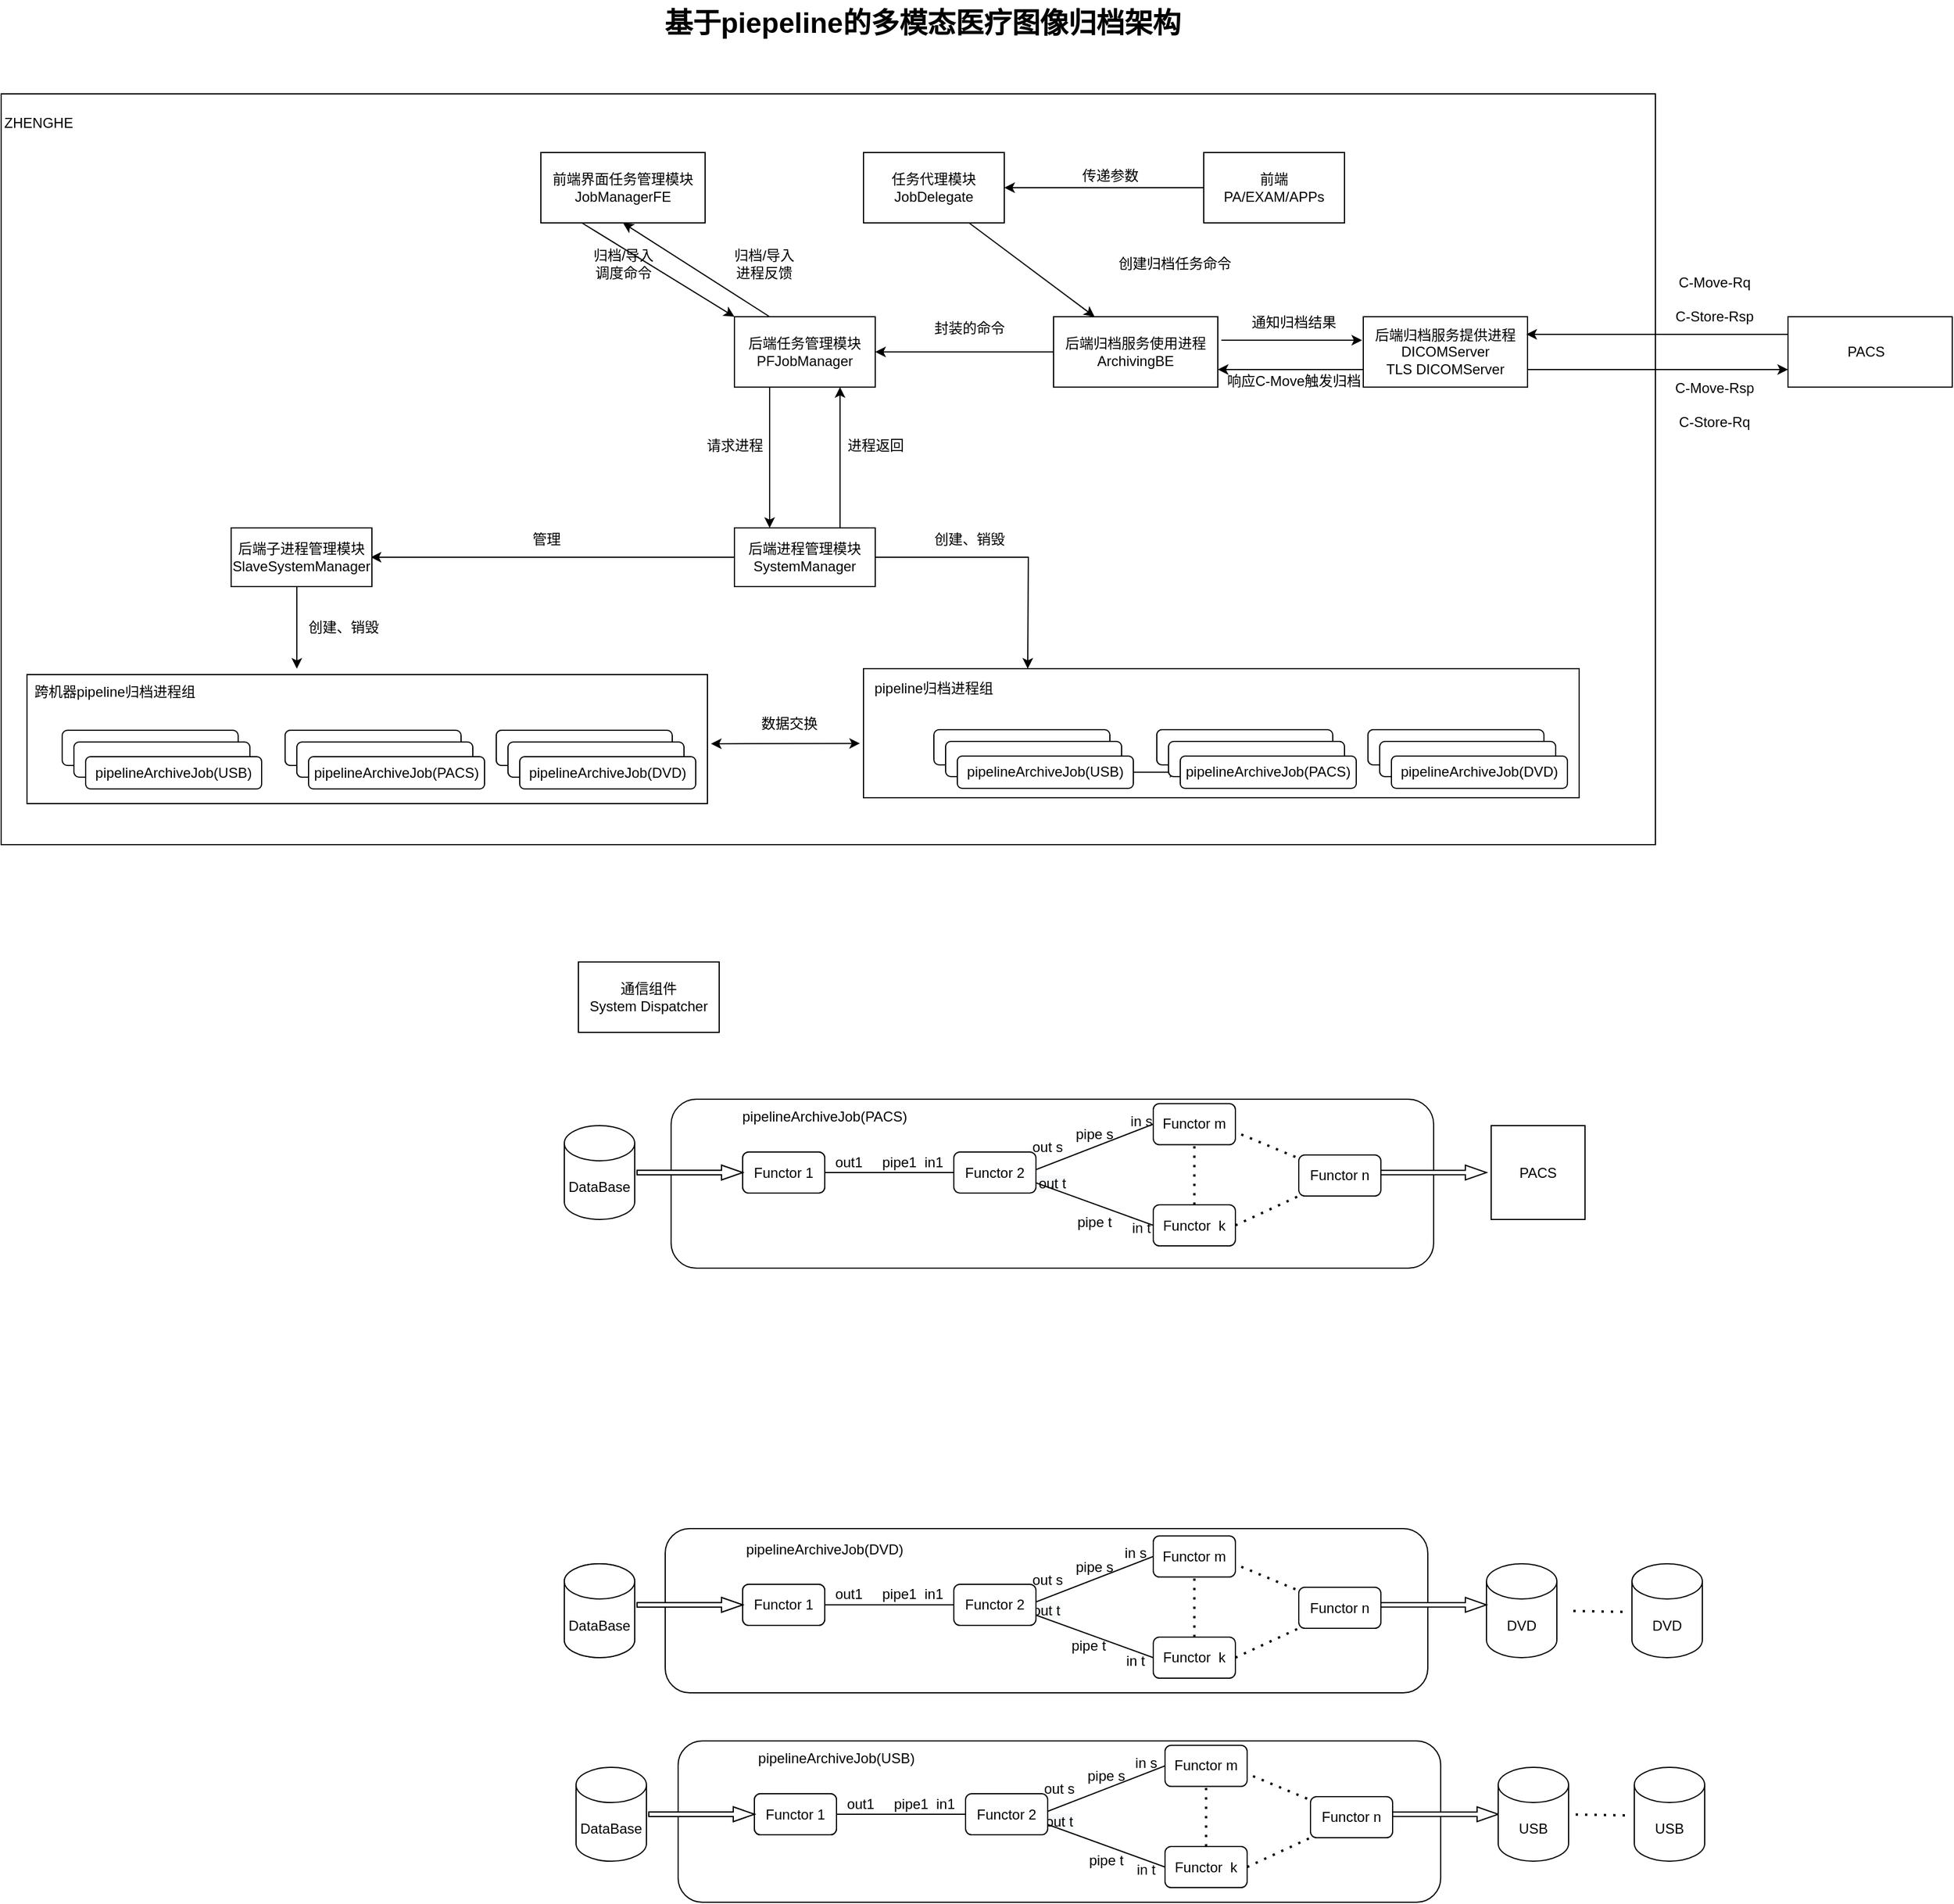 <mxfile version="16.0.0" type="github"><diagram name="Page-1" id="929967ad-93f9-6ef4-fab6-5d389245f69c"><mxGraphModel dx="1678" dy="926" grid="1" gridSize="10" guides="1" tooltips="1" connect="1" arrows="1" fold="1" page="1" pageScale="1.5" pageWidth="1169" pageHeight="826" background="none" math="0" shadow="0"><root><mxCell id="0" style=";html=1;"/><mxCell id="1" style=";html=1;" parent="0"/><mxCell id="pV0WUz-UowrdmiYX6-GZ-230" value="" style="rounded=0;whiteSpace=wrap;html=1;fontFamily=Helvetica;fontSize=12;fontColor=default;strokeColor=default;fillColor=default;" vertex="1" parent="1"><mxGeometry x="90" y="120" width="1410" height="640" as="geometry"/></mxCell><mxCell id="1672d66443f91eb5-23" value="基于piepeline的多模态医疗图像归档架构" style="text;strokeColor=none;fillColor=none;html=1;fontSize=24;fontStyle=1;verticalAlign=middle;align=center;" parent="1" vertex="1"><mxGeometry x="120" y="40" width="1510" height="40" as="geometry"/></mxCell><mxCell id="pV0WUz-UowrdmiYX6-GZ-33" style="edgeStyle=orthogonalEdgeStyle;rounded=0;orthogonalLoop=1;jettySize=auto;html=1;exitX=0.25;exitY=1;exitDx=0;exitDy=0;entryX=0.25;entryY=0;entryDx=0;entryDy=0;" edge="1" parent="1" source="pV0WUz-UowrdmiYX6-GZ-2" target="pV0WUz-UowrdmiYX6-GZ-31"><mxGeometry relative="1" as="geometry"/></mxCell><mxCell id="pV0WUz-UowrdmiYX6-GZ-2" value="后端任务管理模块&lt;br&gt;PFJobManager" style="rounded=0;whiteSpace=wrap;html=1;" vertex="1" parent="1"><mxGeometry x="715" y="310" width="120" height="60" as="geometry"/></mxCell><mxCell id="pV0WUz-UowrdmiYX6-GZ-1" value="前端界面任务管理模块JobManagerFE" style="rounded=0;whiteSpace=wrap;html=2;" vertex="1" parent="1"><mxGeometry x="550" y="170" width="140" height="60" as="geometry"/></mxCell><mxCell id="pV0WUz-UowrdmiYX6-GZ-5" value="任务代理模块&lt;br&gt;JobDelegate" style="rounded=0;whiteSpace=wrap;html=1;" vertex="1" parent="1"><mxGeometry x="825" y="170" width="120" height="60" as="geometry"/></mxCell><mxCell id="pV0WUz-UowrdmiYX6-GZ-11" style="edgeStyle=orthogonalEdgeStyle;rounded=0;orthogonalLoop=1;jettySize=auto;html=1;exitX=0;exitY=0.5;exitDx=0;exitDy=0;entryX=1;entryY=0.5;entryDx=0;entryDy=0;" edge="1" parent="1" source="pV0WUz-UowrdmiYX6-GZ-8" target="pV0WUz-UowrdmiYX6-GZ-5"><mxGeometry relative="1" as="geometry"/></mxCell><mxCell id="pV0WUz-UowrdmiYX6-GZ-8" value="前端&lt;br&gt;PA/EXAM/APPs" style="rounded=0;whiteSpace=wrap;html=1;" vertex="1" parent="1"><mxGeometry x="1115" y="170" width="120" height="60" as="geometry"/></mxCell><mxCell id="pV0WUz-UowrdmiYX6-GZ-12" value="传递参数" style="text;html=1;align=center;verticalAlign=middle;resizable=0;points=[];autosize=1;strokeColor=none;fillColor=none;" vertex="1" parent="1"><mxGeometry x="1005" y="180" width="60" height="20" as="geometry"/></mxCell><mxCell id="pV0WUz-UowrdmiYX6-GZ-13" value="后端归档服务使用进程&lt;br&gt;ArchivingBE" style="rounded=0;whiteSpace=wrap;html=1;" vertex="1" parent="1"><mxGeometry x="987" y="310" width="140" height="60" as="geometry"/></mxCell><mxCell id="pV0WUz-UowrdmiYX6-GZ-17" value="C-Move-Rsp&lt;br&gt;&lt;br&gt;C-Store-Rq" style="text;html=1;align=center;verticalAlign=middle;resizable=0;points=[];autosize=1;strokeColor=none;fillColor=none;" vertex="1" parent="1"><mxGeometry x="1510" y="360" width="80" height="50" as="geometry"/></mxCell><mxCell id="pV0WUz-UowrdmiYX6-GZ-19" value="C-Move-Rq&lt;br&gt;&lt;br&gt;C-Store-Rsp" style="text;html=1;align=center;verticalAlign=middle;resizable=0;points=[];autosize=1;strokeColor=none;fillColor=none;" vertex="1" parent="1"><mxGeometry x="1510" y="270" width="80" height="50" as="geometry"/></mxCell><mxCell id="pV0WUz-UowrdmiYX6-GZ-22" value="创建归档任务命令" style="text;html=1;align=center;verticalAlign=middle;resizable=0;points=[];autosize=1;strokeColor=none;fillColor=none;" vertex="1" parent="1"><mxGeometry x="1035" y="255" width="110" height="20" as="geometry"/></mxCell><mxCell id="pV0WUz-UowrdmiYX6-GZ-25" value="封装的命令" style="text;html=1;align=center;verticalAlign=middle;resizable=0;points=[];autosize=1;strokeColor=none;fillColor=none;" vertex="1" parent="1"><mxGeometry x="875" y="310" width="80" height="20" as="geometry"/></mxCell><mxCell id="pV0WUz-UowrdmiYX6-GZ-26" value="归档/导入&lt;br&gt;调度命令" style="text;html=1;align=center;verticalAlign=middle;resizable=0;points=[];autosize=1;strokeColor=none;fillColor=none;" vertex="1" parent="1"><mxGeometry x="585" y="250" width="70" height="30" as="geometry"/></mxCell><mxCell id="pV0WUz-UowrdmiYX6-GZ-27" value="" style="endArrow=classic;html=1;rounded=0;exitX=0.25;exitY=1;exitDx=0;exitDy=0;entryX=0;entryY=0;entryDx=0;entryDy=0;" edge="1" parent="1" source="pV0WUz-UowrdmiYX6-GZ-1" target="pV0WUz-UowrdmiYX6-GZ-2"><mxGeometry width="50" height="50" relative="1" as="geometry"><mxPoint x="725" y="330" as="sourcePoint"/><mxPoint x="775" y="280" as="targetPoint"/></mxGeometry></mxCell><mxCell id="pV0WUz-UowrdmiYX6-GZ-28" value="" style="endArrow=classic;html=1;rounded=0;entryX=0.5;entryY=1;entryDx=0;entryDy=0;exitX=0.25;exitY=0;exitDx=0;exitDy=0;" edge="1" parent="1" source="pV0WUz-UowrdmiYX6-GZ-2" target="pV0WUz-UowrdmiYX6-GZ-1"><mxGeometry width="50" height="50" relative="1" as="geometry"><mxPoint x="725" y="330" as="sourcePoint"/><mxPoint x="775" y="280" as="targetPoint"/></mxGeometry></mxCell><mxCell id="pV0WUz-UowrdmiYX6-GZ-29" value="归档/导入&lt;br&gt;进程反馈" style="text;html=1;align=center;verticalAlign=middle;resizable=0;points=[];autosize=1;strokeColor=none;fillColor=none;" vertex="1" parent="1"><mxGeometry x="705" y="250" width="70" height="30" as="geometry"/></mxCell><mxCell id="pV0WUz-UowrdmiYX6-GZ-30" value="" style="endArrow=classic;html=1;rounded=0;entryX=0;entryY=0.75;entryDx=0;entryDy=0;" edge="1" parent="1" target="pV0WUz-UowrdmiYX6-GZ-228"><mxGeometry width="50" height="50" relative="1" as="geometry"><mxPoint x="1390" y="355" as="sourcePoint"/><mxPoint x="1156" y="470" as="targetPoint"/></mxGeometry></mxCell><mxCell id="pV0WUz-UowrdmiYX6-GZ-34" style="edgeStyle=orthogonalEdgeStyle;rounded=0;orthogonalLoop=1;jettySize=auto;html=1;exitX=0.75;exitY=0;exitDx=0;exitDy=0;entryX=0.75;entryY=1;entryDx=0;entryDy=0;" edge="1" parent="1" source="pV0WUz-UowrdmiYX6-GZ-31" target="pV0WUz-UowrdmiYX6-GZ-2"><mxGeometry relative="1" as="geometry"/></mxCell><mxCell id="pV0WUz-UowrdmiYX6-GZ-40" style="edgeStyle=orthogonalEdgeStyle;rounded=0;orthogonalLoop=1;jettySize=auto;html=1;" edge="1" parent="1" source="pV0WUz-UowrdmiYX6-GZ-31"><mxGeometry relative="1" as="geometry"><mxPoint x="965" y="610" as="targetPoint"/></mxGeometry></mxCell><mxCell id="pV0WUz-UowrdmiYX6-GZ-157" style="edgeStyle=orthogonalEdgeStyle;rounded=0;orthogonalLoop=1;jettySize=auto;html=1;fontFamily=Helvetica;fontSize=12;fontColor=default;" edge="1" parent="1" source="pV0WUz-UowrdmiYX6-GZ-31"><mxGeometry relative="1" as="geometry"><mxPoint x="405" y="515" as="targetPoint"/></mxGeometry></mxCell><mxCell id="pV0WUz-UowrdmiYX6-GZ-31" value="后端进程管理模块&lt;br&gt;SystemManager" style="rounded=0;whiteSpace=wrap;html=1;" vertex="1" parent="1"><mxGeometry x="715" y="490" width="120" height="50" as="geometry"/></mxCell><mxCell id="pV0WUz-UowrdmiYX6-GZ-35" value="进程返回" style="text;html=1;align=center;verticalAlign=middle;resizable=0;points=[];autosize=1;strokeColor=none;fillColor=none;" vertex="1" parent="1"><mxGeometry x="805" y="410" width="60" height="20" as="geometry"/></mxCell><mxCell id="pV0WUz-UowrdmiYX6-GZ-36" value="请求进程" style="text;html=1;align=center;verticalAlign=middle;resizable=0;points=[];autosize=1;strokeColor=none;fillColor=none;" vertex="1" parent="1"><mxGeometry x="685" y="410" width="60" height="20" as="geometry"/></mxCell><mxCell id="pV0WUz-UowrdmiYX6-GZ-39" value="创建、销毁" style="text;html=1;align=center;verticalAlign=middle;resizable=0;points=[];autosize=1;strokeColor=none;fillColor=none;" vertex="1" parent="1"><mxGeometry x="875" y="490" width="80" height="20" as="geometry"/></mxCell><mxCell id="pV0WUz-UowrdmiYX6-GZ-48" value="" style="rounded=1;whiteSpace=wrap;html=1;" vertex="1" parent="1"><mxGeometry x="885" y="662" width="60" height="30" as="geometry"/></mxCell><mxCell id="pV0WUz-UowrdmiYX6-GZ-49" value="" style="rounded=1;whiteSpace=wrap;html=1;" vertex="1" parent="1"><mxGeometry x="895" y="672" width="60" height="30" as="geometry"/></mxCell><mxCell id="pV0WUz-UowrdmiYX6-GZ-51" value="" style="rounded=0;whiteSpace=wrap;html=1;fontFamily=Helvetica;fontSize=12;fontColor=default;strokeColor=default;fillColor=default;" vertex="1" parent="1"><mxGeometry x="825" y="610" width="610" height="110" as="geometry"/></mxCell><mxCell id="pV0WUz-UowrdmiYX6-GZ-52" value="pipeline归档进程组" style="text;html=1;strokeColor=none;fillColor=none;align=center;verticalAlign=middle;whiteSpace=wrap;rounded=0;fontFamily=Helvetica;fontSize=12;fontColor=default;" vertex="1" parent="1"><mxGeometry x="825" y="612" width="120" height="30" as="geometry"/></mxCell><mxCell id="pV0WUz-UowrdmiYX6-GZ-53" value="" style="rounded=1;whiteSpace=wrap;html=1;" vertex="1" parent="1"><mxGeometry x="885" y="662" width="150" height="30" as="geometry"/></mxCell><mxCell id="pV0WUz-UowrdmiYX6-GZ-54" value="" style="rounded=1;whiteSpace=wrap;html=1;" vertex="1" parent="1"><mxGeometry x="895" y="672" width="150" height="30" as="geometry"/></mxCell><mxCell id="pV0WUz-UowrdmiYX6-GZ-185" value="" style="edgeStyle=orthogonalEdgeStyle;rounded=0;orthogonalLoop=1;jettySize=auto;html=1;fontFamily=Helvetica;fontSize=12;fontColor=default;" edge="1" parent="1" source="pV0WUz-UowrdmiYX6-GZ-55" target="pV0WUz-UowrdmiYX6-GZ-66"><mxGeometry relative="1" as="geometry"/></mxCell><mxCell id="pV0WUz-UowrdmiYX6-GZ-55" value="pipelineArchiveJob(USB)" style="rounded=1;whiteSpace=wrap;html=1;" vertex="1" parent="1"><mxGeometry x="905" y="684.5" width="150" height="27.5" as="geometry"/></mxCell><mxCell id="pV0WUz-UowrdmiYX6-GZ-57" value="" style="rounded=1;whiteSpace=wrap;html=1;" vertex="1" parent="1"><mxGeometry x="1255" y="662" width="60" height="30" as="geometry"/></mxCell><mxCell id="pV0WUz-UowrdmiYX6-GZ-58" value="" style="rounded=1;whiteSpace=wrap;html=1;" vertex="1" parent="1"><mxGeometry x="1265" y="672" width="60" height="30" as="geometry"/></mxCell><mxCell id="pV0WUz-UowrdmiYX6-GZ-59" value="" style="rounded=1;whiteSpace=wrap;html=1;" vertex="1" parent="1"><mxGeometry x="1255" y="662" width="150" height="30" as="geometry"/></mxCell><mxCell id="pV0WUz-UowrdmiYX6-GZ-60" value="" style="rounded=1;whiteSpace=wrap;html=1;" vertex="1" parent="1"><mxGeometry x="1265" y="672" width="150" height="30" as="geometry"/></mxCell><mxCell id="pV0WUz-UowrdmiYX6-GZ-61" value="pipelineArchiveJob(DVD)" style="rounded=1;whiteSpace=wrap;html=1;" vertex="1" parent="1"><mxGeometry x="1275" y="684.5" width="150" height="27.5" as="geometry"/></mxCell><mxCell id="pV0WUz-UowrdmiYX6-GZ-62" value="" style="rounded=1;whiteSpace=wrap;html=1;" vertex="1" parent="1"><mxGeometry x="1075" y="662" width="60" height="30" as="geometry"/></mxCell><mxCell id="pV0WUz-UowrdmiYX6-GZ-63" value="" style="rounded=1;whiteSpace=wrap;html=1;" vertex="1" parent="1"><mxGeometry x="1085" y="672" width="60" height="30" as="geometry"/></mxCell><mxCell id="pV0WUz-UowrdmiYX6-GZ-64" value="" style="rounded=1;whiteSpace=wrap;html=1;" vertex="1" parent="1"><mxGeometry x="1075" y="662" width="150" height="30" as="geometry"/></mxCell><mxCell id="pV0WUz-UowrdmiYX6-GZ-65" value="" style="rounded=1;whiteSpace=wrap;html=1;" vertex="1" parent="1"><mxGeometry x="1085" y="672" width="150" height="30" as="geometry"/></mxCell><mxCell id="pV0WUz-UowrdmiYX6-GZ-66" value="pipelineArchiveJob(PACS)" style="rounded=1;whiteSpace=wrap;html=1;" vertex="1" parent="1"><mxGeometry x="1095" y="684.5" width="150" height="27.5" as="geometry"/></mxCell><mxCell id="pV0WUz-UowrdmiYX6-GZ-69" style="edgeStyle=orthogonalEdgeStyle;rounded=0;orthogonalLoop=1;jettySize=auto;html=1;exitX=0.5;exitY=1;exitDx=0;exitDy=0;fontFamily=Helvetica;fontSize=12;fontColor=default;" edge="1" parent="1" source="pV0WUz-UowrdmiYX6-GZ-51" target="pV0WUz-UowrdmiYX6-GZ-51"><mxGeometry relative="1" as="geometry"/></mxCell><mxCell id="pV0WUz-UowrdmiYX6-GZ-70" value="&lt;span style=&quot;color: rgb(0 , 0 , 0) ; font-family: &amp;#34;helvetica&amp;#34; ; font-size: 12px ; font-style: normal ; font-weight: normal ; letter-spacing: normal ; text-align: center ; text-indent: 0px ; text-transform: none ; word-spacing: 0px ; background-color: rgb(248 , 249 , 250) ; text-decoration: none ; display: inline ; float: none&quot;&gt;out t&lt;/span&gt;" style="rounded=1;whiteSpace=wrap;html=1;" vertex="1" parent="1"><mxGeometry x="661" y="977" width="650" height="144" as="geometry"/></mxCell><mxCell id="pV0WUz-UowrdmiYX6-GZ-71" value="pipelineArchiveJob(PACS)" style="text;html=1;strokeColor=none;fillColor=none;align=center;verticalAlign=middle;whiteSpace=wrap;rounded=0;fontFamily=Helvetica;fontSize=12;fontColor=default;" vertex="1" parent="1"><mxGeometry x="762" y="977" width="60" height="30" as="geometry"/></mxCell><mxCell id="pV0WUz-UowrdmiYX6-GZ-73" value="Functor 1" style="rounded=1;whiteSpace=wrap;html=1;fontFamily=Helvetica;fontSize=12;fontColor=default;strokeColor=default;fillColor=default;" vertex="1" parent="1"><mxGeometry x="722" y="1022" width="70" height="35" as="geometry"/></mxCell><mxCell id="pV0WUz-UowrdmiYX6-GZ-74" value="Functor 1" style="rounded=1;whiteSpace=wrap;html=1;fontFamily=Helvetica;fontSize=12;fontColor=default;strokeColor=default;fillColor=default;" vertex="1" parent="1"><mxGeometry x="722" y="1022" width="70" height="35" as="geometry"/></mxCell><mxCell id="pV0WUz-UowrdmiYX6-GZ-75" value="Functor m" style="rounded=1;whiteSpace=wrap;html=1;fontFamily=Helvetica;fontSize=12;fontColor=default;strokeColor=default;fillColor=default;" vertex="1" parent="1"><mxGeometry x="1072" y="980.75" width="70" height="35" as="geometry"/></mxCell><mxCell id="pV0WUz-UowrdmiYX6-GZ-76" value="Functor 2" style="rounded=1;whiteSpace=wrap;html=1;fontFamily=Helvetica;fontSize=12;fontColor=default;strokeColor=default;fillColor=default;" vertex="1" parent="1"><mxGeometry x="902" y="1022" width="70" height="35" as="geometry"/></mxCell><mxCell id="pV0WUz-UowrdmiYX6-GZ-77" value="Functor &amp;nbsp;k" style="rounded=1;whiteSpace=wrap;html=1;fontFamily=Helvetica;fontSize=12;fontColor=default;strokeColor=default;fillColor=default;" vertex="1" parent="1"><mxGeometry x="1072" y="1067" width="70" height="35" as="geometry"/></mxCell><mxCell id="pV0WUz-UowrdmiYX6-GZ-79" value="" style="shape=singleArrow;whiteSpace=wrap;html=1;rounded=0;fontFamily=Helvetica;fontSize=12;fontColor=default;strokeColor=default;fillColor=default;" vertex="1" parent="1"><mxGeometry x="632" y="1033.25" width="90" height="12.5" as="geometry"/></mxCell><mxCell id="pV0WUz-UowrdmiYX6-GZ-85" value="" style="endArrow=none;html=1;rounded=0;fontFamily=Helvetica;fontSize=12;fontColor=default;entryX=0;entryY=0.5;entryDx=0;entryDy=0;exitX=1;exitY=0.5;exitDx=0;exitDy=0;" edge="1" parent="1" source="pV0WUz-UowrdmiYX6-GZ-74" target="pV0WUz-UowrdmiYX6-GZ-76"><mxGeometry width="50" height="50" relative="1" as="geometry"><mxPoint x="792" y="1045.75" as="sourcePoint"/><mxPoint x="842" y="995.75" as="targetPoint"/></mxGeometry></mxCell><mxCell id="pV0WUz-UowrdmiYX6-GZ-86" value="out1 &amp;nbsp; &amp;nbsp; pipe1 &amp;nbsp;in1" style="text;html=1;strokeColor=none;fillColor=none;align=center;verticalAlign=middle;whiteSpace=wrap;rounded=0;fontFamily=Helvetica;fontSize=12;fontColor=default;" vertex="1" parent="1"><mxGeometry x="757" y="1015.75" width="180" height="30" as="geometry"/></mxCell><mxCell id="pV0WUz-UowrdmiYX6-GZ-87" value="" style="endArrow=none;dashed=1;html=1;dashPattern=1 3;strokeWidth=2;rounded=0;fontFamily=Helvetica;fontSize=12;fontColor=default;entryX=0.5;entryY=1;entryDx=0;entryDy=0;exitX=0.5;exitY=0;exitDx=0;exitDy=0;" edge="1" parent="1" source="pV0WUz-UowrdmiYX6-GZ-77" target="pV0WUz-UowrdmiYX6-GZ-75"><mxGeometry width="50" height="50" relative="1" as="geometry"><mxPoint x="1012" y="1083.25" as="sourcePoint"/><mxPoint x="1062" y="1033.25" as="targetPoint"/></mxGeometry></mxCell><mxCell id="pV0WUz-UowrdmiYX6-GZ-88" value="" style="endArrow=none;html=1;rounded=0;fontFamily=Helvetica;fontSize=12;fontColor=default;entryX=0;entryY=0.5;entryDx=0;entryDy=0;" edge="1" parent="1" target="pV0WUz-UowrdmiYX6-GZ-75"><mxGeometry width="50" height="50" relative="1" as="geometry"><mxPoint x="972" y="1037" as="sourcePoint"/><mxPoint x="1022" y="987" as="targetPoint"/></mxGeometry></mxCell><mxCell id="pV0WUz-UowrdmiYX6-GZ-89" value="" style="endArrow=none;html=1;rounded=0;fontFamily=Helvetica;fontSize=12;fontColor=default;entryX=0;entryY=0.5;entryDx=0;entryDy=0;exitX=1;exitY=0.75;exitDx=0;exitDy=0;" edge="1" parent="1" source="pV0WUz-UowrdmiYX6-GZ-76" target="pV0WUz-UowrdmiYX6-GZ-77"><mxGeometry width="50" height="50" relative="1" as="geometry"><mxPoint x="982" y="1047" as="sourcePoint"/><mxPoint x="1042" y="1014.5" as="targetPoint"/></mxGeometry></mxCell><mxCell id="pV0WUz-UowrdmiYX6-GZ-90" value="out s" style="text;html=1;strokeColor=none;fillColor=none;align=center;verticalAlign=middle;whiteSpace=wrap;rounded=0;fontFamily=Helvetica;fontSize=12;fontColor=default;" vertex="1" parent="1"><mxGeometry x="952" y="1003.25" width="60" height="30" as="geometry"/></mxCell><mxCell id="pV0WUz-UowrdmiYX6-GZ-91" value="in s" style="text;html=1;strokeColor=none;fillColor=none;align=center;verticalAlign=middle;whiteSpace=wrap;rounded=0;fontFamily=Helvetica;fontSize=12;fontColor=default;" vertex="1" parent="1"><mxGeometry x="1032" y="980.75" width="60" height="30" as="geometry"/></mxCell><mxCell id="pV0WUz-UowrdmiYX6-GZ-92" value="in t" style="text;html=1;strokeColor=none;fillColor=none;align=center;verticalAlign=middle;whiteSpace=wrap;rounded=0;fontFamily=Helvetica;fontSize=12;fontColor=default;" vertex="1" parent="1"><mxGeometry x="1032" y="1072" width="60" height="30" as="geometry"/></mxCell><mxCell id="pV0WUz-UowrdmiYX6-GZ-93" value="pipe s" style="text;html=1;strokeColor=none;fillColor=none;align=center;verticalAlign=middle;whiteSpace=wrap;rounded=0;fontFamily=Helvetica;fontSize=12;fontColor=default;" vertex="1" parent="1"><mxGeometry x="992" y="992" width="60" height="30" as="geometry"/></mxCell><mxCell id="pV0WUz-UowrdmiYX6-GZ-94" value="pipe t" style="text;html=1;strokeColor=none;fillColor=none;align=center;verticalAlign=middle;whiteSpace=wrap;rounded=0;fontFamily=Helvetica;fontSize=12;fontColor=default;" vertex="1" parent="1"><mxGeometry x="992" y="1067" width="60" height="30" as="geometry"/></mxCell><mxCell id="pV0WUz-UowrdmiYX6-GZ-96" value="Functor n" style="rounded=1;whiteSpace=wrap;html=1;fontFamily=Helvetica;fontSize=12;fontColor=default;strokeColor=default;fillColor=default;" vertex="1" parent="1"><mxGeometry x="1196" y="1024.5" width="70" height="35" as="geometry"/></mxCell><mxCell id="pV0WUz-UowrdmiYX6-GZ-97" value="" style="endArrow=none;dashed=1;html=1;dashPattern=1 3;strokeWidth=2;rounded=0;fontFamily=Helvetica;fontSize=12;fontColor=default;" edge="1" parent="1" target="pV0WUz-UowrdmiYX6-GZ-96"><mxGeometry width="50" height="50" relative="1" as="geometry"><mxPoint x="1147" y="1007" as="sourcePoint"/><mxPoint x="1197" y="957" as="targetPoint"/></mxGeometry></mxCell><mxCell id="pV0WUz-UowrdmiYX6-GZ-98" value="" style="endArrow=none;dashed=1;html=1;dashPattern=1 3;strokeWidth=2;rounded=0;fontFamily=Helvetica;fontSize=12;fontColor=default;entryX=0;entryY=1;entryDx=0;entryDy=0;exitX=1;exitY=0.5;exitDx=0;exitDy=0;" edge="1" parent="1" source="pV0WUz-UowrdmiYX6-GZ-77" target="pV0WUz-UowrdmiYX6-GZ-96"><mxGeometry width="50" height="50" relative="1" as="geometry"><mxPoint x="1147" y="1097" as="sourcePoint"/><mxPoint x="1197" y="1122" as="targetPoint"/></mxGeometry></mxCell><mxCell id="pV0WUz-UowrdmiYX6-GZ-99" value="" style="shape=singleArrow;whiteSpace=wrap;html=1;rounded=0;fontFamily=Helvetica;fontSize=12;fontColor=default;strokeColor=default;fillColor=default;" vertex="1" parent="1"><mxGeometry x="632" y="1033.25" width="90" height="12.5" as="geometry"/></mxCell><mxCell id="pV0WUz-UowrdmiYX6-GZ-100" value="" style="shape=singleArrow;whiteSpace=wrap;html=1;rounded=0;fontFamily=Helvetica;fontSize=12;fontColor=default;strokeColor=default;fillColor=default;" vertex="1" parent="1"><mxGeometry x="1266" y="1033.25" width="90" height="12.5" as="geometry"/></mxCell><mxCell id="pV0WUz-UowrdmiYX6-GZ-102" value="DVD" style="shape=cylinder3;whiteSpace=wrap;html=1;boundedLbl=1;backgroundOutline=1;size=15;rounded=0;fontFamily=Helvetica;fontSize=12;fontColor=default;strokeColor=default;fillColor=default;" vertex="1" parent="1"><mxGeometry x="1356" y="1373" width="60" height="80" as="geometry"/></mxCell><mxCell id="pV0WUz-UowrdmiYX6-GZ-103" value="&lt;span style=&quot;color: rgb(0 , 0 , 0) ; font-family: &amp;#34;helvetica&amp;#34; ; font-size: 12px ; font-style: normal ; font-weight: normal ; letter-spacing: normal ; text-align: center ; text-indent: 0px ; text-transform: none ; word-spacing: 0px ; background-color: rgb(248 , 249 , 250) ; text-decoration: none ; display: inline ; float: none&quot;&gt;out t&lt;/span&gt;" style="rounded=1;whiteSpace=wrap;html=1;" vertex="1" parent="1"><mxGeometry x="656" y="1343" width="650" height="140" as="geometry"/></mxCell><mxCell id="pV0WUz-UowrdmiYX6-GZ-104" value="pipelineArchiveJob(DVD)" style="text;html=1;strokeColor=none;fillColor=none;align=center;verticalAlign=middle;whiteSpace=wrap;rounded=0;fontFamily=Helvetica;fontSize=12;fontColor=default;" vertex="1" parent="1"><mxGeometry x="762" y="1345.5" width="60" height="30" as="geometry"/></mxCell><mxCell id="pV0WUz-UowrdmiYX6-GZ-105" value="Functor 1" style="rounded=1;whiteSpace=wrap;html=1;fontFamily=Helvetica;fontSize=12;fontColor=default;strokeColor=default;fillColor=default;" vertex="1" parent="1"><mxGeometry x="722" y="1390.5" width="70" height="35" as="geometry"/></mxCell><mxCell id="pV0WUz-UowrdmiYX6-GZ-106" value="Functor 1" style="rounded=1;whiteSpace=wrap;html=1;fontFamily=Helvetica;fontSize=12;fontColor=default;strokeColor=default;fillColor=default;" vertex="1" parent="1"><mxGeometry x="722" y="1390.5" width="70" height="35" as="geometry"/></mxCell><mxCell id="pV0WUz-UowrdmiYX6-GZ-107" value="Functor m" style="rounded=1;whiteSpace=wrap;html=1;fontFamily=Helvetica;fontSize=12;fontColor=default;strokeColor=default;fillColor=default;" vertex="1" parent="1"><mxGeometry x="1072" y="1349.25" width="70" height="35" as="geometry"/></mxCell><mxCell id="pV0WUz-UowrdmiYX6-GZ-108" value="Functor 2" style="rounded=1;whiteSpace=wrap;html=1;fontFamily=Helvetica;fontSize=12;fontColor=default;strokeColor=default;fillColor=default;" vertex="1" parent="1"><mxGeometry x="902" y="1390.5" width="70" height="35" as="geometry"/></mxCell><mxCell id="pV0WUz-UowrdmiYX6-GZ-109" value="Functor &amp;nbsp;k" style="rounded=1;whiteSpace=wrap;html=1;fontFamily=Helvetica;fontSize=12;fontColor=default;strokeColor=default;fillColor=default;" vertex="1" parent="1"><mxGeometry x="1072" y="1435.5" width="70" height="35" as="geometry"/></mxCell><mxCell id="pV0WUz-UowrdmiYX6-GZ-110" value="" style="shape=singleArrow;whiteSpace=wrap;html=1;rounded=0;fontFamily=Helvetica;fontSize=12;fontColor=default;strokeColor=default;fillColor=default;" vertex="1" parent="1"><mxGeometry x="632" y="1401.75" width="90" height="12.5" as="geometry"/></mxCell><mxCell id="pV0WUz-UowrdmiYX6-GZ-111" value="" style="endArrow=none;html=1;rounded=0;fontFamily=Helvetica;fontSize=12;fontColor=default;entryX=0;entryY=0.5;entryDx=0;entryDy=0;exitX=1;exitY=0.5;exitDx=0;exitDy=0;" edge="1" parent="1" source="pV0WUz-UowrdmiYX6-GZ-106" target="pV0WUz-UowrdmiYX6-GZ-108"><mxGeometry width="50" height="50" relative="1" as="geometry"><mxPoint x="792" y="1414.25" as="sourcePoint"/><mxPoint x="842" y="1364.25" as="targetPoint"/></mxGeometry></mxCell><mxCell id="pV0WUz-UowrdmiYX6-GZ-112" value="out1 &amp;nbsp; &amp;nbsp; pipe1 &amp;nbsp;in1" style="text;html=1;strokeColor=none;fillColor=none;align=center;verticalAlign=middle;whiteSpace=wrap;rounded=0;fontFamily=Helvetica;fontSize=12;fontColor=default;" vertex="1" parent="1"><mxGeometry x="757" y="1384.25" width="180" height="30" as="geometry"/></mxCell><mxCell id="pV0WUz-UowrdmiYX6-GZ-113" value="" style="endArrow=none;dashed=1;html=1;dashPattern=1 3;strokeWidth=2;rounded=0;fontFamily=Helvetica;fontSize=12;fontColor=default;entryX=0.5;entryY=1;entryDx=0;entryDy=0;exitX=0.5;exitY=0;exitDx=0;exitDy=0;" edge="1" parent="1" source="pV0WUz-UowrdmiYX6-GZ-109" target="pV0WUz-UowrdmiYX6-GZ-107"><mxGeometry width="50" height="50" relative="1" as="geometry"><mxPoint x="1012" y="1451.75" as="sourcePoint"/><mxPoint x="1062" y="1401.75" as="targetPoint"/></mxGeometry></mxCell><mxCell id="pV0WUz-UowrdmiYX6-GZ-114" value="" style="endArrow=none;html=1;rounded=0;fontFamily=Helvetica;fontSize=12;fontColor=default;entryX=0;entryY=0.5;entryDx=0;entryDy=0;" edge="1" parent="1" target="pV0WUz-UowrdmiYX6-GZ-107"><mxGeometry width="50" height="50" relative="1" as="geometry"><mxPoint x="972" y="1405.5" as="sourcePoint"/><mxPoint x="1022" y="1355.5" as="targetPoint"/></mxGeometry></mxCell><mxCell id="pV0WUz-UowrdmiYX6-GZ-115" value="" style="endArrow=none;html=1;rounded=0;fontFamily=Helvetica;fontSize=12;fontColor=default;entryX=0;entryY=0.5;entryDx=0;entryDy=0;exitX=1;exitY=0.75;exitDx=0;exitDy=0;" edge="1" parent="1" source="pV0WUz-UowrdmiYX6-GZ-108" target="pV0WUz-UowrdmiYX6-GZ-109"><mxGeometry width="50" height="50" relative="1" as="geometry"><mxPoint x="982" y="1415.5" as="sourcePoint"/><mxPoint x="1042" y="1383" as="targetPoint"/></mxGeometry></mxCell><mxCell id="pV0WUz-UowrdmiYX6-GZ-116" value="out s" style="text;html=1;strokeColor=none;fillColor=none;align=center;verticalAlign=middle;whiteSpace=wrap;rounded=0;fontFamily=Helvetica;fontSize=12;fontColor=default;" vertex="1" parent="1"><mxGeometry x="952" y="1371.75" width="60" height="30" as="geometry"/></mxCell><mxCell id="pV0WUz-UowrdmiYX6-GZ-117" value="in s" style="text;html=1;strokeColor=none;fillColor=none;align=center;verticalAlign=middle;whiteSpace=wrap;rounded=0;fontFamily=Helvetica;fontSize=12;fontColor=default;" vertex="1" parent="1"><mxGeometry x="1027" y="1349.25" width="60" height="30" as="geometry"/></mxCell><mxCell id="pV0WUz-UowrdmiYX6-GZ-118" value="in t" style="text;html=1;strokeColor=none;fillColor=none;align=center;verticalAlign=middle;whiteSpace=wrap;rounded=0;fontFamily=Helvetica;fontSize=12;fontColor=default;" vertex="1" parent="1"><mxGeometry x="1027" y="1440.5" width="60" height="30" as="geometry"/></mxCell><mxCell id="pV0WUz-UowrdmiYX6-GZ-119" value="pipe s" style="text;html=1;strokeColor=none;fillColor=none;align=center;verticalAlign=middle;whiteSpace=wrap;rounded=0;fontFamily=Helvetica;fontSize=12;fontColor=default;" vertex="1" parent="1"><mxGeometry x="992" y="1360.5" width="60" height="30" as="geometry"/></mxCell><mxCell id="pV0WUz-UowrdmiYX6-GZ-120" value="pipe t" style="text;html=1;strokeColor=none;fillColor=none;align=center;verticalAlign=middle;whiteSpace=wrap;rounded=0;fontFamily=Helvetica;fontSize=12;fontColor=default;" vertex="1" parent="1"><mxGeometry x="987" y="1428" width="60" height="30" as="geometry"/></mxCell><mxCell id="pV0WUz-UowrdmiYX6-GZ-121" value="Functor n" style="rounded=1;whiteSpace=wrap;html=1;fontFamily=Helvetica;fontSize=12;fontColor=default;strokeColor=default;fillColor=default;" vertex="1" parent="1"><mxGeometry x="1196" y="1393" width="70" height="35" as="geometry"/></mxCell><mxCell id="pV0WUz-UowrdmiYX6-GZ-122" value="" style="endArrow=none;dashed=1;html=1;dashPattern=1 3;strokeWidth=2;rounded=0;fontFamily=Helvetica;fontSize=12;fontColor=default;" edge="1" parent="1" target="pV0WUz-UowrdmiYX6-GZ-121"><mxGeometry width="50" height="50" relative="1" as="geometry"><mxPoint x="1147" y="1375.5" as="sourcePoint"/><mxPoint x="1197" y="1325.5" as="targetPoint"/></mxGeometry></mxCell><mxCell id="pV0WUz-UowrdmiYX6-GZ-123" value="" style="endArrow=none;dashed=1;html=1;dashPattern=1 3;strokeWidth=2;rounded=0;fontFamily=Helvetica;fontSize=12;fontColor=default;entryX=0;entryY=1;entryDx=0;entryDy=0;exitX=1;exitY=0.5;exitDx=0;exitDy=0;" edge="1" parent="1" source="pV0WUz-UowrdmiYX6-GZ-109" target="pV0WUz-UowrdmiYX6-GZ-121"><mxGeometry width="50" height="50" relative="1" as="geometry"><mxPoint x="1147" y="1465.5" as="sourcePoint"/><mxPoint x="1197" y="1490.5" as="targetPoint"/></mxGeometry></mxCell><mxCell id="pV0WUz-UowrdmiYX6-GZ-124" value="" style="shape=singleArrow;whiteSpace=wrap;html=1;rounded=0;fontFamily=Helvetica;fontSize=12;fontColor=default;strokeColor=default;fillColor=default;" vertex="1" parent="1"><mxGeometry x="632" y="1401.75" width="90" height="12.5" as="geometry"/></mxCell><mxCell id="pV0WUz-UowrdmiYX6-GZ-125" value="" style="shape=singleArrow;whiteSpace=wrap;html=1;rounded=0;fontFamily=Helvetica;fontSize=12;fontColor=default;strokeColor=default;fillColor=default;" vertex="1" parent="1"><mxGeometry x="1266" y="1401.75" width="90" height="12.5" as="geometry"/></mxCell><mxCell id="pV0WUz-UowrdmiYX6-GZ-126" value="&lt;span style=&quot;color: rgb(0 , 0 , 0) ; font-family: &amp;#34;helvetica&amp;#34; ; font-size: 12px ; font-style: normal ; font-weight: normal ; letter-spacing: normal ; text-align: center ; text-indent: 0px ; text-transform: none ; word-spacing: 0px ; background-color: rgb(248 , 249 , 250) ; text-decoration: none ; display: inline ; float: none&quot;&gt;out t&lt;/span&gt;" style="rounded=1;whiteSpace=wrap;html=1;" vertex="1" parent="1"><mxGeometry x="667" y="1524" width="650" height="137.5" as="geometry"/></mxCell><mxCell id="pV0WUz-UowrdmiYX6-GZ-127" value="pipelineArchiveJob(USB)" style="text;html=1;strokeColor=none;fillColor=none;align=center;verticalAlign=middle;whiteSpace=wrap;rounded=0;fontFamily=Helvetica;fontSize=12;fontColor=default;" vertex="1" parent="1"><mxGeometry x="772" y="1524" width="60" height="30" as="geometry"/></mxCell><mxCell id="pV0WUz-UowrdmiYX6-GZ-128" value="Functor 1" style="rounded=1;whiteSpace=wrap;html=1;fontFamily=Helvetica;fontSize=12;fontColor=default;strokeColor=default;fillColor=default;" vertex="1" parent="1"><mxGeometry x="732" y="1569" width="70" height="35" as="geometry"/></mxCell><mxCell id="pV0WUz-UowrdmiYX6-GZ-129" value="Functor 1" style="rounded=1;whiteSpace=wrap;html=1;fontFamily=Helvetica;fontSize=12;fontColor=default;strokeColor=default;fillColor=default;" vertex="1" parent="1"><mxGeometry x="732" y="1569" width="70" height="35" as="geometry"/></mxCell><mxCell id="pV0WUz-UowrdmiYX6-GZ-130" value="Functor m" style="rounded=1;whiteSpace=wrap;html=1;fontFamily=Helvetica;fontSize=12;fontColor=default;strokeColor=default;fillColor=default;" vertex="1" parent="1"><mxGeometry x="1082" y="1527.75" width="70" height="35" as="geometry"/></mxCell><mxCell id="pV0WUz-UowrdmiYX6-GZ-131" value="Functor 2" style="rounded=1;whiteSpace=wrap;html=1;fontFamily=Helvetica;fontSize=12;fontColor=default;strokeColor=default;fillColor=default;" vertex="1" parent="1"><mxGeometry x="912" y="1569" width="70" height="35" as="geometry"/></mxCell><mxCell id="pV0WUz-UowrdmiYX6-GZ-132" value="Functor &amp;nbsp;k" style="rounded=1;whiteSpace=wrap;html=1;fontFamily=Helvetica;fontSize=12;fontColor=default;strokeColor=default;fillColor=default;" vertex="1" parent="1"><mxGeometry x="1082" y="1614" width="70" height="35" as="geometry"/></mxCell><mxCell id="pV0WUz-UowrdmiYX6-GZ-133" value="" style="shape=singleArrow;whiteSpace=wrap;html=1;rounded=0;fontFamily=Helvetica;fontSize=12;fontColor=default;strokeColor=default;fillColor=default;" vertex="1" parent="1"><mxGeometry x="642" y="1580.25" width="90" height="12.5" as="geometry"/></mxCell><mxCell id="pV0WUz-UowrdmiYX6-GZ-134" value="" style="endArrow=none;html=1;rounded=0;fontFamily=Helvetica;fontSize=12;fontColor=default;entryX=0;entryY=0.5;entryDx=0;entryDy=0;exitX=1;exitY=0.5;exitDx=0;exitDy=0;" edge="1" parent="1" source="pV0WUz-UowrdmiYX6-GZ-129" target="pV0WUz-UowrdmiYX6-GZ-131"><mxGeometry width="50" height="50" relative="1" as="geometry"><mxPoint x="802" y="1592.75" as="sourcePoint"/><mxPoint x="852" y="1542.75" as="targetPoint"/></mxGeometry></mxCell><mxCell id="pV0WUz-UowrdmiYX6-GZ-135" value="out1 &amp;nbsp; &amp;nbsp; pipe1 &amp;nbsp;in1" style="text;html=1;strokeColor=none;fillColor=none;align=center;verticalAlign=middle;whiteSpace=wrap;rounded=0;fontFamily=Helvetica;fontSize=12;fontColor=default;" vertex="1" parent="1"><mxGeometry x="767" y="1562.75" width="180" height="30" as="geometry"/></mxCell><mxCell id="pV0WUz-UowrdmiYX6-GZ-136" value="" style="endArrow=none;dashed=1;html=1;dashPattern=1 3;strokeWidth=2;rounded=0;fontFamily=Helvetica;fontSize=12;fontColor=default;entryX=0.5;entryY=1;entryDx=0;entryDy=0;exitX=0.5;exitY=0;exitDx=0;exitDy=0;" edge="1" parent="1" source="pV0WUz-UowrdmiYX6-GZ-132" target="pV0WUz-UowrdmiYX6-GZ-130"><mxGeometry width="50" height="50" relative="1" as="geometry"><mxPoint x="1022" y="1630.25" as="sourcePoint"/><mxPoint x="1072" y="1580.25" as="targetPoint"/></mxGeometry></mxCell><mxCell id="pV0WUz-UowrdmiYX6-GZ-137" value="" style="endArrow=none;html=1;rounded=0;fontFamily=Helvetica;fontSize=12;fontColor=default;entryX=0;entryY=0.5;entryDx=0;entryDy=0;" edge="1" parent="1" target="pV0WUz-UowrdmiYX6-GZ-130"><mxGeometry width="50" height="50" relative="1" as="geometry"><mxPoint x="982" y="1584" as="sourcePoint"/><mxPoint x="1032" y="1534" as="targetPoint"/></mxGeometry></mxCell><mxCell id="pV0WUz-UowrdmiYX6-GZ-138" value="" style="endArrow=none;html=1;rounded=0;fontFamily=Helvetica;fontSize=12;fontColor=default;entryX=0;entryY=0.5;entryDx=0;entryDy=0;exitX=1;exitY=0.75;exitDx=0;exitDy=0;" edge="1" parent="1" source="pV0WUz-UowrdmiYX6-GZ-131" target="pV0WUz-UowrdmiYX6-GZ-132"><mxGeometry width="50" height="50" relative="1" as="geometry"><mxPoint x="992" y="1594" as="sourcePoint"/><mxPoint x="1052" y="1561.5" as="targetPoint"/></mxGeometry></mxCell><mxCell id="pV0WUz-UowrdmiYX6-GZ-139" value="out s" style="text;html=1;strokeColor=none;fillColor=none;align=center;verticalAlign=middle;whiteSpace=wrap;rounded=0;fontFamily=Helvetica;fontSize=12;fontColor=default;" vertex="1" parent="1"><mxGeometry x="962" y="1550.25" width="60" height="30" as="geometry"/></mxCell><mxCell id="pV0WUz-UowrdmiYX6-GZ-140" value="in s" style="text;html=1;strokeColor=none;fillColor=none;align=center;verticalAlign=middle;whiteSpace=wrap;rounded=0;fontFamily=Helvetica;fontSize=12;fontColor=default;" vertex="1" parent="1"><mxGeometry x="1036" y="1527.75" width="60" height="30" as="geometry"/></mxCell><mxCell id="pV0WUz-UowrdmiYX6-GZ-141" value="in t" style="text;html=1;strokeColor=none;fillColor=none;align=center;verticalAlign=middle;whiteSpace=wrap;rounded=0;fontFamily=Helvetica;fontSize=12;fontColor=default;" vertex="1" parent="1"><mxGeometry x="1036" y="1619" width="60" height="30" as="geometry"/></mxCell><mxCell id="pV0WUz-UowrdmiYX6-GZ-142" value="pipe s" style="text;html=1;strokeColor=none;fillColor=none;align=center;verticalAlign=middle;whiteSpace=wrap;rounded=0;fontFamily=Helvetica;fontSize=12;fontColor=default;" vertex="1" parent="1"><mxGeometry x="1002" y="1539" width="60" height="30" as="geometry"/></mxCell><mxCell id="pV0WUz-UowrdmiYX6-GZ-143" value="pipe t" style="text;html=1;strokeColor=none;fillColor=none;align=center;verticalAlign=middle;whiteSpace=wrap;rounded=0;fontFamily=Helvetica;fontSize=12;fontColor=default;" vertex="1" parent="1"><mxGeometry x="1002" y="1610.5" width="60" height="30" as="geometry"/></mxCell><mxCell id="pV0WUz-UowrdmiYX6-GZ-144" value="Functor n" style="rounded=1;whiteSpace=wrap;html=1;fontFamily=Helvetica;fontSize=12;fontColor=default;strokeColor=default;fillColor=default;" vertex="1" parent="1"><mxGeometry x="1206" y="1571.5" width="70" height="35" as="geometry"/></mxCell><mxCell id="pV0WUz-UowrdmiYX6-GZ-145" value="" style="endArrow=none;dashed=1;html=1;dashPattern=1 3;strokeWidth=2;rounded=0;fontFamily=Helvetica;fontSize=12;fontColor=default;" edge="1" parent="1" target="pV0WUz-UowrdmiYX6-GZ-144"><mxGeometry width="50" height="50" relative="1" as="geometry"><mxPoint x="1157" y="1554" as="sourcePoint"/><mxPoint x="1207" y="1504" as="targetPoint"/></mxGeometry></mxCell><mxCell id="pV0WUz-UowrdmiYX6-GZ-146" value="" style="endArrow=none;dashed=1;html=1;dashPattern=1 3;strokeWidth=2;rounded=0;fontFamily=Helvetica;fontSize=12;fontColor=default;entryX=0;entryY=1;entryDx=0;entryDy=0;exitX=1;exitY=0.5;exitDx=0;exitDy=0;" edge="1" parent="1" source="pV0WUz-UowrdmiYX6-GZ-132" target="pV0WUz-UowrdmiYX6-GZ-144"><mxGeometry width="50" height="50" relative="1" as="geometry"><mxPoint x="1157" y="1644" as="sourcePoint"/><mxPoint x="1207" y="1669" as="targetPoint"/></mxGeometry></mxCell><mxCell id="pV0WUz-UowrdmiYX6-GZ-147" value="" style="shape=singleArrow;whiteSpace=wrap;html=1;rounded=0;fontFamily=Helvetica;fontSize=12;fontColor=default;strokeColor=default;fillColor=default;" vertex="1" parent="1"><mxGeometry x="642" y="1580.25" width="90" height="12.5" as="geometry"/></mxCell><mxCell id="pV0WUz-UowrdmiYX6-GZ-148" value="" style="shape=singleArrow;whiteSpace=wrap;html=1;rounded=0;fontFamily=Helvetica;fontSize=12;fontColor=default;strokeColor=default;fillColor=default;" vertex="1" parent="1"><mxGeometry x="1276" y="1580.25" width="90" height="12.5" as="geometry"/></mxCell><mxCell id="pV0WUz-UowrdmiYX6-GZ-154" style="edgeStyle=orthogonalEdgeStyle;rounded=0;orthogonalLoop=1;jettySize=auto;html=1;exitX=0.5;exitY=1;exitDx=0;exitDy=0;fontFamily=Helvetica;fontSize=12;fontColor=default;" edge="1" parent="1" source="pV0WUz-UowrdmiYX6-GZ-103" target="pV0WUz-UowrdmiYX6-GZ-103"><mxGeometry relative="1" as="geometry"/></mxCell><mxCell id="pV0WUz-UowrdmiYX6-GZ-155" style="edgeStyle=orthogonalEdgeStyle;rounded=0;orthogonalLoop=1;jettySize=auto;html=1;exitX=0.5;exitY=1;exitDx=0;exitDy=0;fontFamily=Helvetica;fontSize=12;fontColor=default;" edge="1" parent="1" source="pV0WUz-UowrdmiYX6-GZ-70" target="pV0WUz-UowrdmiYX6-GZ-70"><mxGeometry relative="1" as="geometry"/></mxCell><mxCell id="pV0WUz-UowrdmiYX6-GZ-156" value="后端子进程管理模块&lt;br&gt;SlaveSystemManager" style="rounded=0;whiteSpace=wrap;html=1;fontFamily=Helvetica;fontSize=12;fontColor=default;strokeColor=default;fillColor=default;" vertex="1" parent="1"><mxGeometry x="286" y="490" width="120" height="50" as="geometry"/></mxCell><mxCell id="pV0WUz-UowrdmiYX6-GZ-158" value="" style="rounded=1;whiteSpace=wrap;html=1;" vertex="1" parent="1"><mxGeometry x="142" y="662.5" width="60" height="30" as="geometry"/></mxCell><mxCell id="pV0WUz-UowrdmiYX6-GZ-159" value="" style="rounded=1;whiteSpace=wrap;html=1;" vertex="1" parent="1"><mxGeometry x="152" y="672.5" width="60" height="30" as="geometry"/></mxCell><mxCell id="pV0WUz-UowrdmiYX6-GZ-160" value="" style="rounded=0;whiteSpace=wrap;html=1;fontFamily=Helvetica;fontSize=12;fontColor=default;strokeColor=default;fillColor=default;" vertex="1" parent="1"><mxGeometry x="112" y="615" width="580" height="110" as="geometry"/></mxCell><mxCell id="pV0WUz-UowrdmiYX6-GZ-161" value="跨机器pipeline归档进程组" style="text;html=1;strokeColor=none;fillColor=none;align=center;verticalAlign=middle;whiteSpace=wrap;rounded=0;fontFamily=Helvetica;fontSize=12;fontColor=default;" vertex="1" parent="1"><mxGeometry x="112" y="615" width="150" height="30" as="geometry"/></mxCell><mxCell id="pV0WUz-UowrdmiYX6-GZ-162" value="" style="rounded=1;whiteSpace=wrap;html=1;" vertex="1" parent="1"><mxGeometry x="142" y="662.5" width="150" height="30" as="geometry"/></mxCell><mxCell id="pV0WUz-UowrdmiYX6-GZ-163" value="" style="rounded=1;whiteSpace=wrap;html=1;" vertex="1" parent="1"><mxGeometry x="152" y="672.5" width="150" height="30" as="geometry"/></mxCell><mxCell id="pV0WUz-UowrdmiYX6-GZ-164" value="pipelineArchiveJob(USB)" style="rounded=1;whiteSpace=wrap;html=1;" vertex="1" parent="1"><mxGeometry x="162" y="685" width="150" height="27.5" as="geometry"/></mxCell><mxCell id="pV0WUz-UowrdmiYX6-GZ-165" value="" style="rounded=1;whiteSpace=wrap;html=1;" vertex="1" parent="1"><mxGeometry x="512" y="662.5" width="60" height="30" as="geometry"/></mxCell><mxCell id="pV0WUz-UowrdmiYX6-GZ-166" value="" style="rounded=1;whiteSpace=wrap;html=1;" vertex="1" parent="1"><mxGeometry x="522" y="672.5" width="60" height="30" as="geometry"/></mxCell><mxCell id="pV0WUz-UowrdmiYX6-GZ-167" value="" style="rounded=1;whiteSpace=wrap;html=1;" vertex="1" parent="1"><mxGeometry x="512" y="662.5" width="150" height="30" as="geometry"/></mxCell><mxCell id="pV0WUz-UowrdmiYX6-GZ-168" value="" style="rounded=1;whiteSpace=wrap;html=1;" vertex="1" parent="1"><mxGeometry x="522" y="672.5" width="150" height="30" as="geometry"/></mxCell><mxCell id="pV0WUz-UowrdmiYX6-GZ-169" value="pipelineArchiveJob(DVD)" style="rounded=1;whiteSpace=wrap;html=1;" vertex="1" parent="1"><mxGeometry x="532" y="685" width="150" height="27.5" as="geometry"/></mxCell><mxCell id="pV0WUz-UowrdmiYX6-GZ-170" value="" style="rounded=1;whiteSpace=wrap;html=1;" vertex="1" parent="1"><mxGeometry x="332" y="662.5" width="60" height="30" as="geometry"/></mxCell><mxCell id="pV0WUz-UowrdmiYX6-GZ-171" value="" style="rounded=1;whiteSpace=wrap;html=1;" vertex="1" parent="1"><mxGeometry x="342" y="672.5" width="60" height="30" as="geometry"/></mxCell><mxCell id="pV0WUz-UowrdmiYX6-GZ-172" value="" style="rounded=1;whiteSpace=wrap;html=1;" vertex="1" parent="1"><mxGeometry x="332" y="662.5" width="150" height="30" as="geometry"/></mxCell><mxCell id="pV0WUz-UowrdmiYX6-GZ-173" value="" style="rounded=1;whiteSpace=wrap;html=1;" vertex="1" parent="1"><mxGeometry x="342" y="672.5" width="150" height="30" as="geometry"/></mxCell><mxCell id="pV0WUz-UowrdmiYX6-GZ-174" value="pipelineArchiveJob(PACS)" style="rounded=1;whiteSpace=wrap;html=1;" vertex="1" parent="1"><mxGeometry x="352" y="685" width="150" height="27.5" as="geometry"/></mxCell><mxCell id="pV0WUz-UowrdmiYX6-GZ-175" style="edgeStyle=orthogonalEdgeStyle;rounded=0;orthogonalLoop=1;jettySize=auto;html=1;exitX=0.5;exitY=1;exitDx=0;exitDy=0;fontFamily=Helvetica;fontSize=12;fontColor=default;" edge="1" parent="1" source="pV0WUz-UowrdmiYX6-GZ-160" target="pV0WUz-UowrdmiYX6-GZ-160"><mxGeometry relative="1" as="geometry"/></mxCell><mxCell id="pV0WUz-UowrdmiYX6-GZ-180" value="管理" style="text;html=1;strokeColor=none;fillColor=none;align=center;verticalAlign=middle;whiteSpace=wrap;rounded=0;fontFamily=Helvetica;fontSize=12;fontColor=default;" vertex="1" parent="1"><mxGeometry x="525" y="485" width="60" height="30" as="geometry"/></mxCell><mxCell id="pV0WUz-UowrdmiYX6-GZ-182" value="创建、销毁" style="text;html=1;strokeColor=none;fillColor=none;align=center;verticalAlign=middle;whiteSpace=wrap;rounded=0;fontFamily=Helvetica;fontSize=12;fontColor=default;" vertex="1" parent="1"><mxGeometry x="342" y="560" width="80" height="30" as="geometry"/></mxCell><mxCell id="pV0WUz-UowrdmiYX6-GZ-183" value="通信组件&lt;br&gt;System Dispatcher" style="rounded=0;whiteSpace=wrap;html=1;fontFamily=Helvetica;fontSize=12;fontColor=default;strokeColor=default;fillColor=default;" vertex="1" parent="1"><mxGeometry x="582" y="860" width="120" height="60" as="geometry"/></mxCell><mxCell id="pV0WUz-UowrdmiYX6-GZ-184" value="" style="endArrow=classic;startArrow=classic;html=1;rounded=0;fontFamily=Helvetica;fontSize=12;fontColor=default;entryX=-0.005;entryY=0.579;entryDx=0;entryDy=0;entryPerimeter=0;" edge="1" parent="1" target="pV0WUz-UowrdmiYX6-GZ-51"><mxGeometry width="50" height="50" relative="1" as="geometry"><mxPoint x="695" y="674" as="sourcePoint"/><mxPoint x="725" y="690" as="targetPoint"/></mxGeometry></mxCell><mxCell id="pV0WUz-UowrdmiYX6-GZ-186" value="数据交换" style="text;html=1;strokeColor=none;fillColor=none;align=center;verticalAlign=middle;whiteSpace=wrap;rounded=0;fontFamily=Helvetica;fontSize=12;fontColor=default;" vertex="1" parent="1"><mxGeometry x="732" y="642" width="60" height="30" as="geometry"/></mxCell><mxCell id="pV0WUz-UowrdmiYX6-GZ-188" value="DataBase" style="shape=cylinder3;whiteSpace=wrap;html=1;boundedLbl=1;backgroundOutline=1;size=15;rounded=0;fontFamily=Helvetica;fontSize=12;fontColor=default;strokeColor=default;fillColor=default;" vertex="1" parent="1"><mxGeometry x="570" y="1373" width="60" height="80" as="geometry"/></mxCell><mxCell id="pV0WUz-UowrdmiYX6-GZ-189" value="DataBase" style="shape=cylinder3;whiteSpace=wrap;html=1;boundedLbl=1;backgroundOutline=1;size=15;rounded=0;fontFamily=Helvetica;fontSize=12;fontColor=default;strokeColor=default;fillColor=default;" vertex="1" parent="1"><mxGeometry x="570" y="1373" width="60" height="80" as="geometry"/></mxCell><mxCell id="pV0WUz-UowrdmiYX6-GZ-190" value="DataBase" style="shape=cylinder3;whiteSpace=wrap;html=1;boundedLbl=1;backgroundOutline=1;size=15;rounded=0;fontFamily=Helvetica;fontSize=12;fontColor=default;strokeColor=default;fillColor=default;" vertex="1" parent="1"><mxGeometry x="580" y="1546.5" width="60" height="80" as="geometry"/></mxCell><mxCell id="pV0WUz-UowrdmiYX6-GZ-191" value="" style="endArrow=none;dashed=1;html=1;dashPattern=1 3;strokeWidth=2;rounded=0;fontFamily=Helvetica;fontSize=12;fontColor=default;" edge="1" parent="1"><mxGeometry width="50" height="50" relative="1" as="geometry"><mxPoint x="1430" y="1413.25" as="sourcePoint"/><mxPoint x="1474" y="1414" as="targetPoint"/></mxGeometry></mxCell><mxCell id="pV0WUz-UowrdmiYX6-GZ-192" value="DVD" style="shape=cylinder3;whiteSpace=wrap;html=1;boundedLbl=1;backgroundOutline=1;size=15;rounded=0;fontFamily=Helvetica;fontSize=12;fontColor=default;strokeColor=default;fillColor=default;" vertex="1" parent="1"><mxGeometry x="1480" y="1373" width="60" height="80" as="geometry"/></mxCell><mxCell id="pV0WUz-UowrdmiYX6-GZ-193" value="USB" style="shape=cylinder3;whiteSpace=wrap;html=1;boundedLbl=1;backgroundOutline=1;size=15;rounded=0;fontFamily=Helvetica;fontSize=12;fontColor=default;strokeColor=default;fillColor=default;" vertex="1" parent="1"><mxGeometry x="1366" y="1546.5" width="60" height="80" as="geometry"/></mxCell><mxCell id="pV0WUz-UowrdmiYX6-GZ-194" value="" style="endArrow=none;dashed=1;html=1;dashPattern=1 3;strokeWidth=2;rounded=0;fontFamily=Helvetica;fontSize=12;fontColor=default;" edge="1" parent="1"><mxGeometry width="50" height="50" relative="1" as="geometry"><mxPoint x="1432" y="1586.75" as="sourcePoint"/><mxPoint x="1476" y="1587.5" as="targetPoint"/></mxGeometry></mxCell><mxCell id="pV0WUz-UowrdmiYX6-GZ-195" value="USB" style="shape=cylinder3;whiteSpace=wrap;html=1;boundedLbl=1;backgroundOutline=1;size=15;rounded=0;fontFamily=Helvetica;fontSize=12;fontColor=default;strokeColor=default;fillColor=default;" vertex="1" parent="1"><mxGeometry x="1482" y="1546.5" width="60" height="80" as="geometry"/></mxCell><mxCell id="pV0WUz-UowrdmiYX6-GZ-196" value="DataBase" style="shape=cylinder3;whiteSpace=wrap;html=1;boundedLbl=1;backgroundOutline=1;size=15;rounded=0;fontFamily=Helvetica;fontSize=12;fontColor=default;strokeColor=default;fillColor=default;" vertex="1" parent="1"><mxGeometry x="570" y="999.5" width="60" height="80" as="geometry"/></mxCell><mxCell id="pV0WUz-UowrdmiYX6-GZ-197" value="PACS" style="whiteSpace=wrap;html=1;aspect=fixed;rounded=0;fontFamily=Helvetica;fontSize=12;fontColor=default;strokeColor=default;fillColor=default;" vertex="1" parent="1"><mxGeometry x="1360" y="999.5" width="80" height="80" as="geometry"/></mxCell><mxCell id="pV0WUz-UowrdmiYX6-GZ-225" value="" style="endArrow=classic;html=1;rounded=0;fontFamily=Helvetica;fontSize=12;fontColor=default;" edge="1" parent="1"><mxGeometry width="50" height="50" relative="1" as="geometry"><mxPoint x="342" y="540" as="sourcePoint"/><mxPoint x="342" y="610" as="targetPoint"/></mxGeometry></mxCell><mxCell id="pV0WUz-UowrdmiYX6-GZ-226" value="" style="endArrow=classic;html=1;rounded=0;fontFamily=Helvetica;fontSize=12;fontColor=default;exitX=0.75;exitY=1;exitDx=0;exitDy=0;entryX=0.25;entryY=0;entryDx=0;entryDy=0;" edge="1" parent="1" source="pV0WUz-UowrdmiYX6-GZ-5" target="pV0WUz-UowrdmiYX6-GZ-13"><mxGeometry width="50" height="50" relative="1" as="geometry"><mxPoint x="835" y="480" as="sourcePoint"/><mxPoint x="985" y="350" as="targetPoint"/></mxGeometry></mxCell><mxCell id="pV0WUz-UowrdmiYX6-GZ-227" value="" style="endArrow=classic;html=1;rounded=0;fontFamily=Helvetica;fontSize=12;fontColor=default;entryX=1;entryY=0.5;entryDx=0;entryDy=0;exitX=0;exitY=0.5;exitDx=0;exitDy=0;" edge="1" parent="1" source="pV0WUz-UowrdmiYX6-GZ-13" target="pV0WUz-UowrdmiYX6-GZ-2"><mxGeometry width="50" height="50" relative="1" as="geometry"><mxPoint x="980" y="340" as="sourcePoint"/><mxPoint x="885" y="430" as="targetPoint"/></mxGeometry></mxCell><mxCell id="pV0WUz-UowrdmiYX6-GZ-228" value="PACS &amp;nbsp;" style="rounded=0;whiteSpace=wrap;html=1;" vertex="1" parent="1"><mxGeometry x="1613" y="310" width="140" height="60" as="geometry"/></mxCell><mxCell id="pV0WUz-UowrdmiYX6-GZ-229" value="后端归档服务提供进程&lt;br&gt;DICOMServer&lt;br&gt;TLS DICOMServer" style="rounded=0;whiteSpace=wrap;html=1;" vertex="1" parent="1"><mxGeometry x="1251" y="310" width="140" height="60" as="geometry"/></mxCell><mxCell id="pV0WUz-UowrdmiYX6-GZ-231" value="ZHENGHE" style="text;html=1;strokeColor=none;fillColor=none;align=center;verticalAlign=middle;whiteSpace=wrap;rounded=0;fontFamily=Helvetica;fontSize=12;fontColor=default;" vertex="1" parent="1"><mxGeometry x="92" y="130" width="60" height="30" as="geometry"/></mxCell><mxCell id="pV0WUz-UowrdmiYX6-GZ-233" value="" style="endArrow=classic;html=1;rounded=0;fontFamily=Helvetica;fontSize=12;fontColor=default;exitX=0;exitY=0.25;exitDx=0;exitDy=0;" edge="1" parent="1" source="pV0WUz-UowrdmiYX6-GZ-228"><mxGeometry width="50" height="50" relative="1" as="geometry"><mxPoint x="1060" y="430" as="sourcePoint"/><mxPoint x="1390" y="325" as="targetPoint"/></mxGeometry></mxCell><mxCell id="pV0WUz-UowrdmiYX6-GZ-235" value="" style="endArrow=classic;html=1;rounded=0;fontFamily=Helvetica;fontSize=12;fontColor=default;exitX=0;exitY=0.75;exitDx=0;exitDy=0;entryX=1;entryY=0.75;entryDx=0;entryDy=0;" edge="1" parent="1" source="pV0WUz-UowrdmiYX6-GZ-229" target="pV0WUz-UowrdmiYX6-GZ-13"><mxGeometry width="50" height="50" relative="1" as="geometry"><mxPoint x="1096" y="400" as="sourcePoint"/><mxPoint x="1146" y="355" as="targetPoint"/></mxGeometry></mxCell><mxCell id="pV0WUz-UowrdmiYX6-GZ-236" value="响应C-Move触发归档" style="text;html=1;strokeColor=none;fillColor=none;align=center;verticalAlign=middle;whiteSpace=wrap;rounded=0;fontFamily=Helvetica;fontSize=12;fontColor=default;" vertex="1" parent="1"><mxGeometry x="1133" y="350" width="118" height="30" as="geometry"/></mxCell><mxCell id="pV0WUz-UowrdmiYX6-GZ-237" value="" style="endArrow=classic;html=1;rounded=0;fontFamily=Helvetica;fontSize=12;fontColor=default;" edge="1" parent="1"><mxGeometry width="50" height="50" relative="1" as="geometry"><mxPoint x="1130" y="330" as="sourcePoint"/><mxPoint x="1250" y="330" as="targetPoint"/></mxGeometry></mxCell><mxCell id="pV0WUz-UowrdmiYX6-GZ-238" value="通知归档结果" style="text;html=1;strokeColor=none;fillColor=none;align=center;verticalAlign=middle;whiteSpace=wrap;rounded=0;fontFamily=Helvetica;fontSize=12;fontColor=default;" vertex="1" parent="1"><mxGeometry x="1142" y="300" width="100" height="30" as="geometry"/></mxCell></root></mxGraphModel></diagram></mxfile>